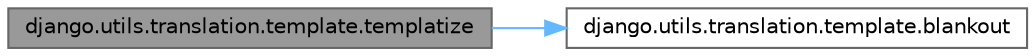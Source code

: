 digraph "django.utils.translation.template.templatize"
{
 // LATEX_PDF_SIZE
  bgcolor="transparent";
  edge [fontname=Helvetica,fontsize=10,labelfontname=Helvetica,labelfontsize=10];
  node [fontname=Helvetica,fontsize=10,shape=box,height=0.2,width=0.4];
  rankdir="LR";
  Node1 [id="Node000001",label="django.utils.translation.template.templatize",height=0.2,width=0.4,color="gray40", fillcolor="grey60", style="filled", fontcolor="black",tooltip=" "];
  Node1 -> Node2 [id="edge1_Node000001_Node000002",color="steelblue1",style="solid",tooltip=" "];
  Node2 [id="Node000002",label="django.utils.translation.template.blankout",height=0.2,width=0.4,color="grey40", fillcolor="white", style="filled",URL="$namespacedjango_1_1utils_1_1translation_1_1template.html#af312e70a1a47591eeb665ca165e893ce",tooltip=" "];
}
